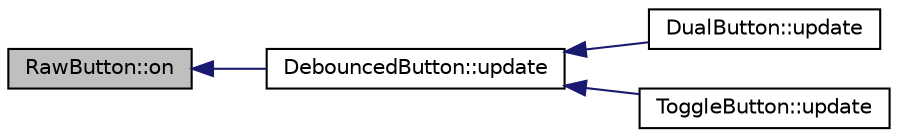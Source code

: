 digraph "RawButton::on"
{
  edge [fontname="Helvetica",fontsize="10",labelfontname="Helvetica",labelfontsize="10"];
  node [fontname="Helvetica",fontsize="10",shape=record];
  rankdir="LR";
  Node8 [label="RawButton::on",height=0.2,width=0.4,color="black", fillcolor="grey75", style="filled", fontcolor="black"];
  Node8 -> Node9 [dir="back",color="midnightblue",fontsize="10",style="solid",fontname="Helvetica"];
  Node9 [label="DebouncedButton::update",height=0.2,width=0.4,color="black", fillcolor="white", style="filled",URL="$classDebouncedButton.html#a6df550e3af8195ab8374c86660abe6ae"];
  Node9 -> Node10 [dir="back",color="midnightblue",fontsize="10",style="solid",fontname="Helvetica"];
  Node10 [label="DualButton::update",height=0.2,width=0.4,color="black", fillcolor="white", style="filled",URL="$classDualButton.html#aa3e0cbe8865dce165618a1897ee1575b"];
  Node9 -> Node11 [dir="back",color="midnightblue",fontsize="10",style="solid",fontname="Helvetica"];
  Node11 [label="ToggleButton::update",height=0.2,width=0.4,color="black", fillcolor="white", style="filled",URL="$classToggleButton.html#ab8a6fdad6e76b0d9466e55bbefd3bc46"];
}
